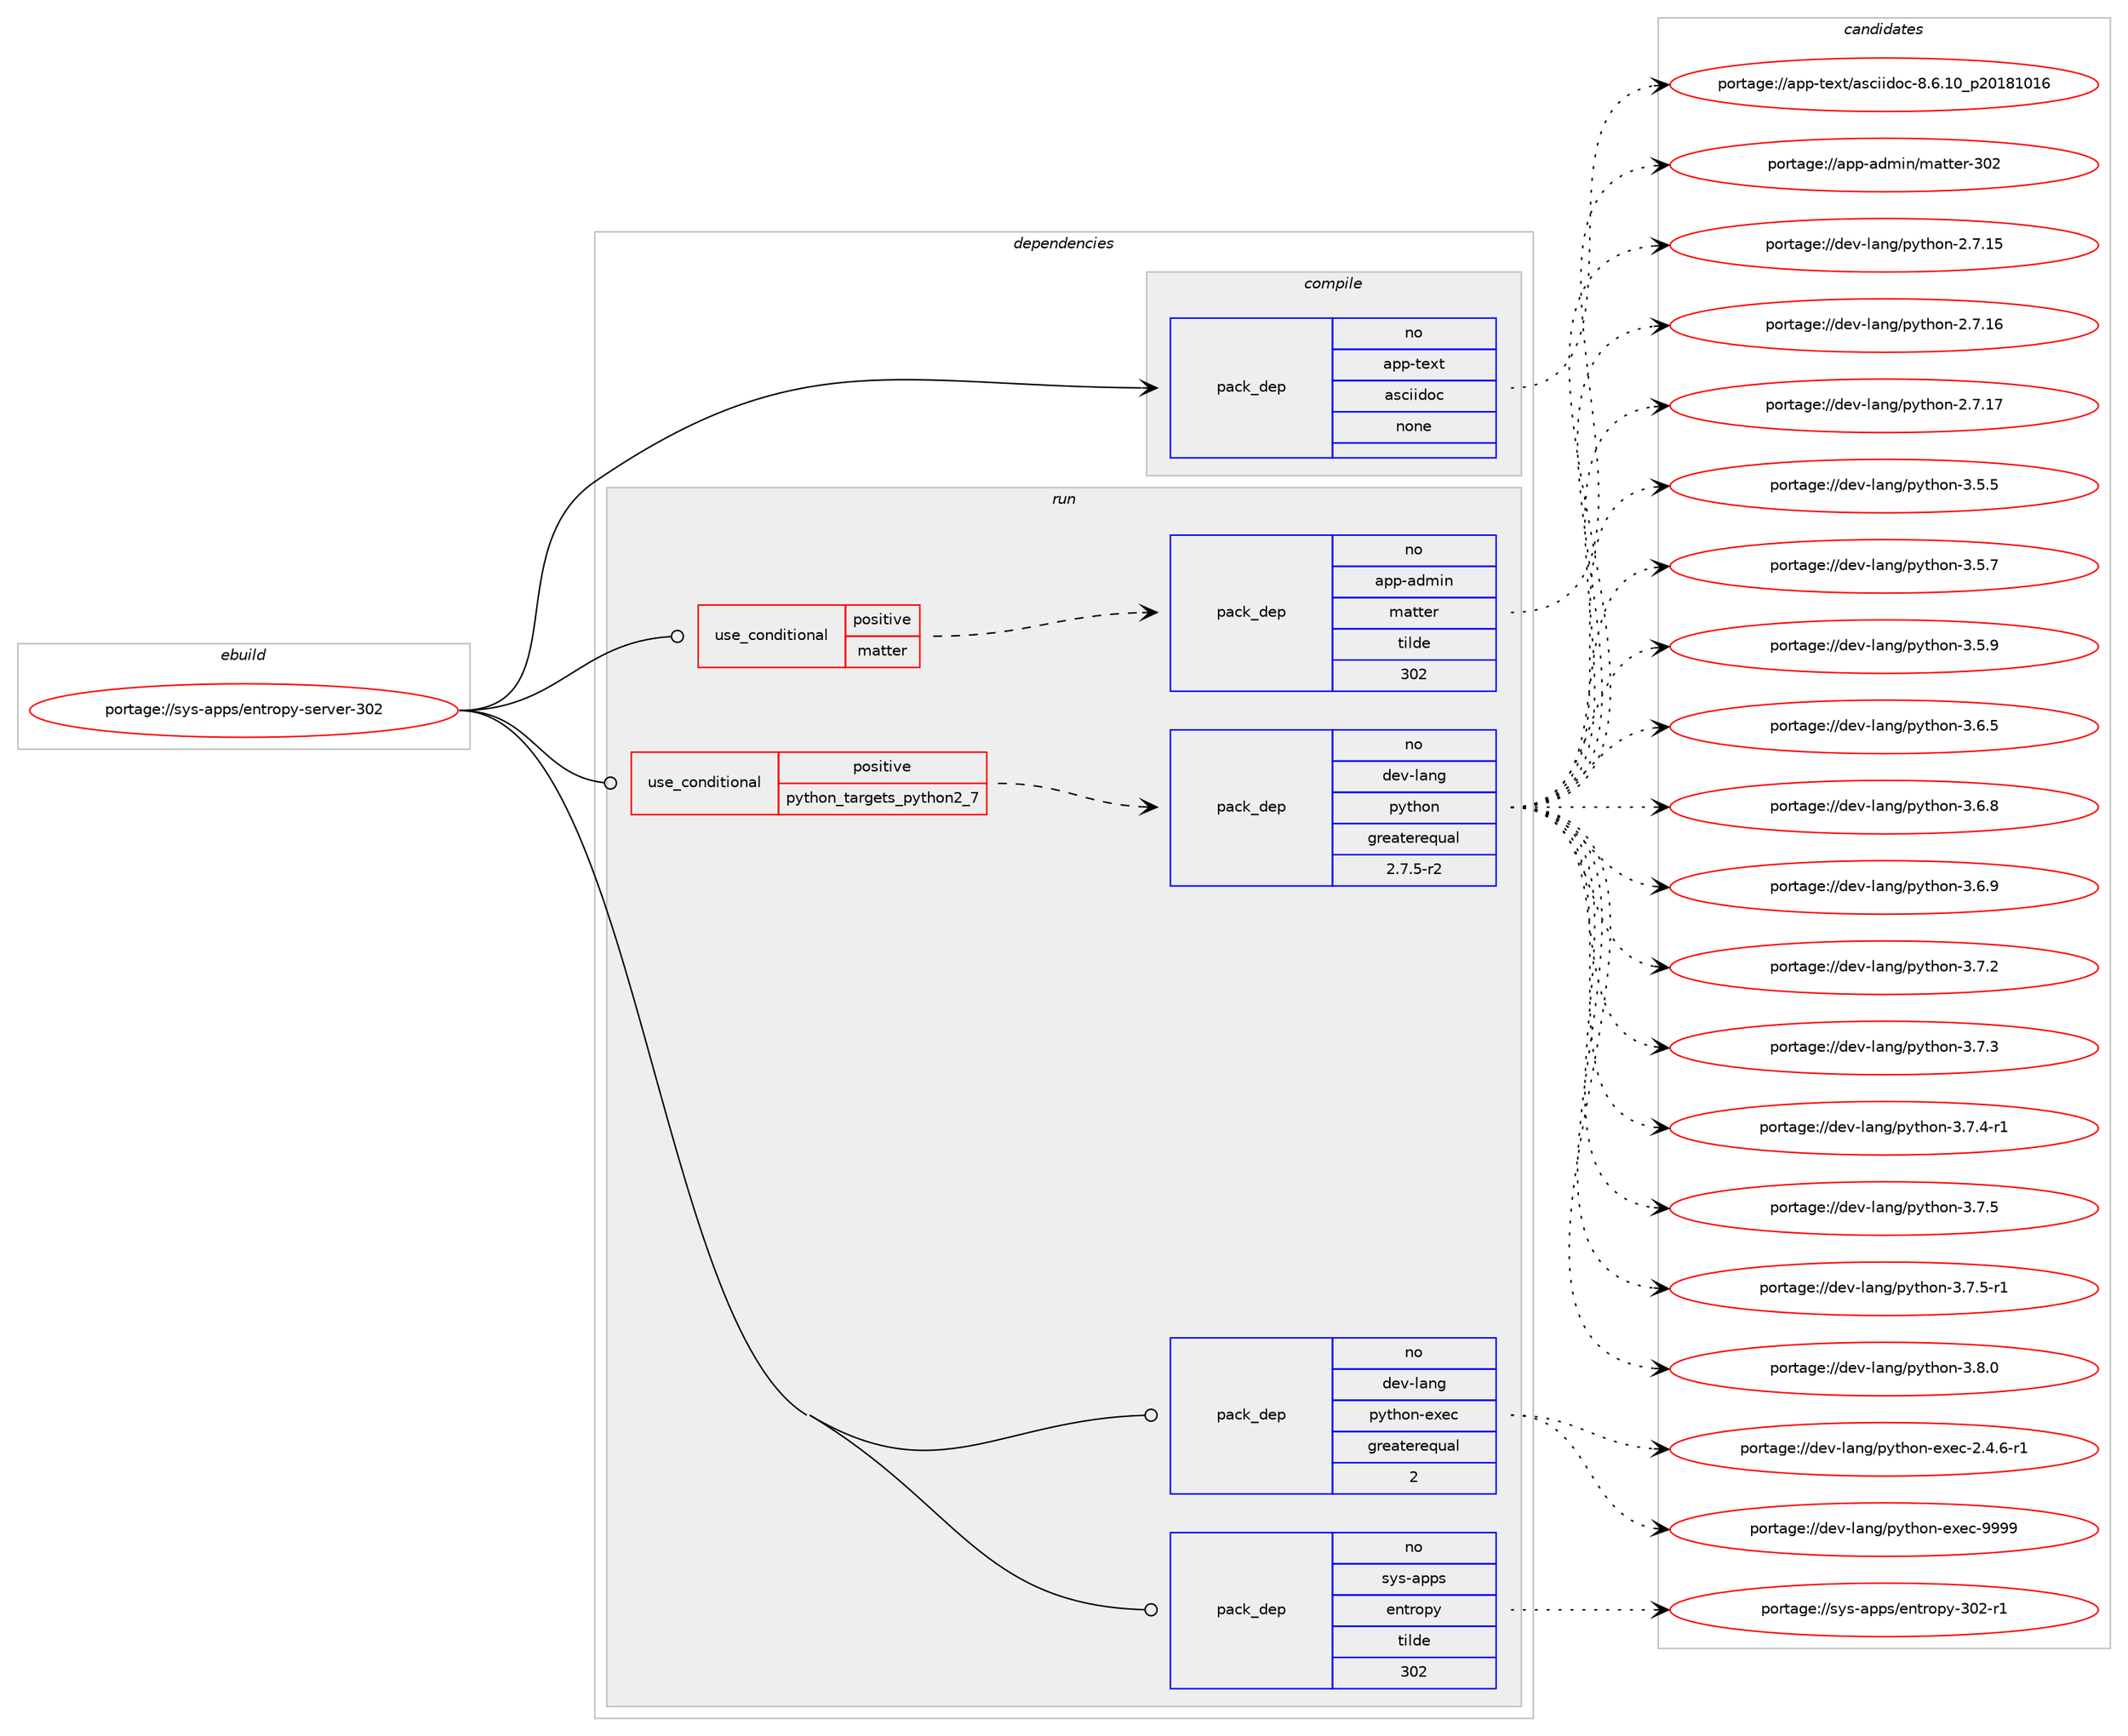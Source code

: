 digraph prolog {

# *************
# Graph options
# *************

newrank=true;
concentrate=true;
compound=true;
graph [rankdir=LR,fontname=Helvetica,fontsize=10,ranksep=1.5];#, ranksep=2.5, nodesep=0.2];
edge  [arrowhead=vee];
node  [fontname=Helvetica,fontsize=10];

# **********
# The ebuild
# **********

subgraph cluster_leftcol {
color=gray;
rank=same;
label=<<i>ebuild</i>>;
id [label="portage://sys-apps/entropy-server-302", color=red, width=4, href="../sys-apps/entropy-server-302.svg"];
}

# ****************
# The dependencies
# ****************

subgraph cluster_midcol {
color=gray;
label=<<i>dependencies</i>>;
subgraph cluster_compile {
fillcolor="#eeeeee";
style=filled;
label=<<i>compile</i>>;
subgraph pack301593 {
dependency407316 [label=<<TABLE BORDER="0" CELLBORDER="1" CELLSPACING="0" CELLPADDING="4" WIDTH="220"><TR><TD ROWSPAN="6" CELLPADDING="30">pack_dep</TD></TR><TR><TD WIDTH="110">no</TD></TR><TR><TD>app-text</TD></TR><TR><TD>asciidoc</TD></TR><TR><TD>none</TD></TR><TR><TD></TD></TR></TABLE>>, shape=none, color=blue];
}
id:e -> dependency407316:w [weight=20,style="solid",arrowhead="vee"];
}
subgraph cluster_compileandrun {
fillcolor="#eeeeee";
style=filled;
label=<<i>compile and run</i>>;
}
subgraph cluster_run {
fillcolor="#eeeeee";
style=filled;
label=<<i>run</i>>;
subgraph cond98905 {
dependency407317 [label=<<TABLE BORDER="0" CELLBORDER="1" CELLSPACING="0" CELLPADDING="4"><TR><TD ROWSPAN="3" CELLPADDING="10">use_conditional</TD></TR><TR><TD>positive</TD></TR><TR><TD>matter</TD></TR></TABLE>>, shape=none, color=red];
subgraph pack301594 {
dependency407318 [label=<<TABLE BORDER="0" CELLBORDER="1" CELLSPACING="0" CELLPADDING="4" WIDTH="220"><TR><TD ROWSPAN="6" CELLPADDING="30">pack_dep</TD></TR><TR><TD WIDTH="110">no</TD></TR><TR><TD>app-admin</TD></TR><TR><TD>matter</TD></TR><TR><TD>tilde</TD></TR><TR><TD>302</TD></TR></TABLE>>, shape=none, color=blue];
}
dependency407317:e -> dependency407318:w [weight=20,style="dashed",arrowhead="vee"];
}
id:e -> dependency407317:w [weight=20,style="solid",arrowhead="odot"];
subgraph cond98906 {
dependency407319 [label=<<TABLE BORDER="0" CELLBORDER="1" CELLSPACING="0" CELLPADDING="4"><TR><TD ROWSPAN="3" CELLPADDING="10">use_conditional</TD></TR><TR><TD>positive</TD></TR><TR><TD>python_targets_python2_7</TD></TR></TABLE>>, shape=none, color=red];
subgraph pack301595 {
dependency407320 [label=<<TABLE BORDER="0" CELLBORDER="1" CELLSPACING="0" CELLPADDING="4" WIDTH="220"><TR><TD ROWSPAN="6" CELLPADDING="30">pack_dep</TD></TR><TR><TD WIDTH="110">no</TD></TR><TR><TD>dev-lang</TD></TR><TR><TD>python</TD></TR><TR><TD>greaterequal</TD></TR><TR><TD>2.7.5-r2</TD></TR></TABLE>>, shape=none, color=blue];
}
dependency407319:e -> dependency407320:w [weight=20,style="dashed",arrowhead="vee"];
}
id:e -> dependency407319:w [weight=20,style="solid",arrowhead="odot"];
subgraph pack301596 {
dependency407321 [label=<<TABLE BORDER="0" CELLBORDER="1" CELLSPACING="0" CELLPADDING="4" WIDTH="220"><TR><TD ROWSPAN="6" CELLPADDING="30">pack_dep</TD></TR><TR><TD WIDTH="110">no</TD></TR><TR><TD>dev-lang</TD></TR><TR><TD>python-exec</TD></TR><TR><TD>greaterequal</TD></TR><TR><TD>2</TD></TR></TABLE>>, shape=none, color=blue];
}
id:e -> dependency407321:w [weight=20,style="solid",arrowhead="odot"];
subgraph pack301597 {
dependency407322 [label=<<TABLE BORDER="0" CELLBORDER="1" CELLSPACING="0" CELLPADDING="4" WIDTH="220"><TR><TD ROWSPAN="6" CELLPADDING="30">pack_dep</TD></TR><TR><TD WIDTH="110">no</TD></TR><TR><TD>sys-apps</TD></TR><TR><TD>entropy</TD></TR><TR><TD>tilde</TD></TR><TR><TD>302</TD></TR></TABLE>>, shape=none, color=blue];
}
id:e -> dependency407322:w [weight=20,style="solid",arrowhead="odot"];
}
}

# **************
# The candidates
# **************

subgraph cluster_choices {
rank=same;
color=gray;
label=<<i>candidates</i>>;

subgraph choice301593 {
color=black;
nodesep=1;
choiceportage97112112451161011201164797115991051051001119945564654464948951125048495649484954 [label="portage://app-text/asciidoc-8.6.10_p20181016", color=red, width=4,href="../app-text/asciidoc-8.6.10_p20181016.svg"];
dependency407316:e -> choiceportage97112112451161011201164797115991051051001119945564654464948951125048495649484954:w [style=dotted,weight="100"];
}
subgraph choice301594 {
color=black;
nodesep=1;
choiceportage971121124597100109105110471099711611610111445514850 [label="portage://app-admin/matter-302", color=red, width=4,href="../app-admin/matter-302.svg"];
dependency407318:e -> choiceportage971121124597100109105110471099711611610111445514850:w [style=dotted,weight="100"];
}
subgraph choice301595 {
color=black;
nodesep=1;
choiceportage10010111845108971101034711212111610411111045504655464953 [label="portage://dev-lang/python-2.7.15", color=red, width=4,href="../dev-lang/python-2.7.15.svg"];
choiceportage10010111845108971101034711212111610411111045504655464954 [label="portage://dev-lang/python-2.7.16", color=red, width=4,href="../dev-lang/python-2.7.16.svg"];
choiceportage10010111845108971101034711212111610411111045504655464955 [label="portage://dev-lang/python-2.7.17", color=red, width=4,href="../dev-lang/python-2.7.17.svg"];
choiceportage100101118451089711010347112121116104111110455146534653 [label="portage://dev-lang/python-3.5.5", color=red, width=4,href="../dev-lang/python-3.5.5.svg"];
choiceportage100101118451089711010347112121116104111110455146534655 [label="portage://dev-lang/python-3.5.7", color=red, width=4,href="../dev-lang/python-3.5.7.svg"];
choiceportage100101118451089711010347112121116104111110455146534657 [label="portage://dev-lang/python-3.5.9", color=red, width=4,href="../dev-lang/python-3.5.9.svg"];
choiceportage100101118451089711010347112121116104111110455146544653 [label="portage://dev-lang/python-3.6.5", color=red, width=4,href="../dev-lang/python-3.6.5.svg"];
choiceportage100101118451089711010347112121116104111110455146544656 [label="portage://dev-lang/python-3.6.8", color=red, width=4,href="../dev-lang/python-3.6.8.svg"];
choiceportage100101118451089711010347112121116104111110455146544657 [label="portage://dev-lang/python-3.6.9", color=red, width=4,href="../dev-lang/python-3.6.9.svg"];
choiceportage100101118451089711010347112121116104111110455146554650 [label="portage://dev-lang/python-3.7.2", color=red, width=4,href="../dev-lang/python-3.7.2.svg"];
choiceportage100101118451089711010347112121116104111110455146554651 [label="portage://dev-lang/python-3.7.3", color=red, width=4,href="../dev-lang/python-3.7.3.svg"];
choiceportage1001011184510897110103471121211161041111104551465546524511449 [label="portage://dev-lang/python-3.7.4-r1", color=red, width=4,href="../dev-lang/python-3.7.4-r1.svg"];
choiceportage100101118451089711010347112121116104111110455146554653 [label="portage://dev-lang/python-3.7.5", color=red, width=4,href="../dev-lang/python-3.7.5.svg"];
choiceportage1001011184510897110103471121211161041111104551465546534511449 [label="portage://dev-lang/python-3.7.5-r1", color=red, width=4,href="../dev-lang/python-3.7.5-r1.svg"];
choiceportage100101118451089711010347112121116104111110455146564648 [label="portage://dev-lang/python-3.8.0", color=red, width=4,href="../dev-lang/python-3.8.0.svg"];
dependency407320:e -> choiceportage10010111845108971101034711212111610411111045504655464953:w [style=dotted,weight="100"];
dependency407320:e -> choiceportage10010111845108971101034711212111610411111045504655464954:w [style=dotted,weight="100"];
dependency407320:e -> choiceportage10010111845108971101034711212111610411111045504655464955:w [style=dotted,weight="100"];
dependency407320:e -> choiceportage100101118451089711010347112121116104111110455146534653:w [style=dotted,weight="100"];
dependency407320:e -> choiceportage100101118451089711010347112121116104111110455146534655:w [style=dotted,weight="100"];
dependency407320:e -> choiceportage100101118451089711010347112121116104111110455146534657:w [style=dotted,weight="100"];
dependency407320:e -> choiceportage100101118451089711010347112121116104111110455146544653:w [style=dotted,weight="100"];
dependency407320:e -> choiceportage100101118451089711010347112121116104111110455146544656:w [style=dotted,weight="100"];
dependency407320:e -> choiceportage100101118451089711010347112121116104111110455146544657:w [style=dotted,weight="100"];
dependency407320:e -> choiceportage100101118451089711010347112121116104111110455146554650:w [style=dotted,weight="100"];
dependency407320:e -> choiceportage100101118451089711010347112121116104111110455146554651:w [style=dotted,weight="100"];
dependency407320:e -> choiceportage1001011184510897110103471121211161041111104551465546524511449:w [style=dotted,weight="100"];
dependency407320:e -> choiceportage100101118451089711010347112121116104111110455146554653:w [style=dotted,weight="100"];
dependency407320:e -> choiceportage1001011184510897110103471121211161041111104551465546534511449:w [style=dotted,weight="100"];
dependency407320:e -> choiceportage100101118451089711010347112121116104111110455146564648:w [style=dotted,weight="100"];
}
subgraph choice301596 {
color=black;
nodesep=1;
choiceportage10010111845108971101034711212111610411111045101120101994550465246544511449 [label="portage://dev-lang/python-exec-2.4.6-r1", color=red, width=4,href="../dev-lang/python-exec-2.4.6-r1.svg"];
choiceportage10010111845108971101034711212111610411111045101120101994557575757 [label="portage://dev-lang/python-exec-9999", color=red, width=4,href="../dev-lang/python-exec-9999.svg"];
dependency407321:e -> choiceportage10010111845108971101034711212111610411111045101120101994550465246544511449:w [style=dotted,weight="100"];
dependency407321:e -> choiceportage10010111845108971101034711212111610411111045101120101994557575757:w [style=dotted,weight="100"];
}
subgraph choice301597 {
color=black;
nodesep=1;
choiceportage115121115459711211211547101110116114111112121455148504511449 [label="portage://sys-apps/entropy-302-r1", color=red, width=4,href="../sys-apps/entropy-302-r1.svg"];
dependency407322:e -> choiceportage115121115459711211211547101110116114111112121455148504511449:w [style=dotted,weight="100"];
}
}

}

